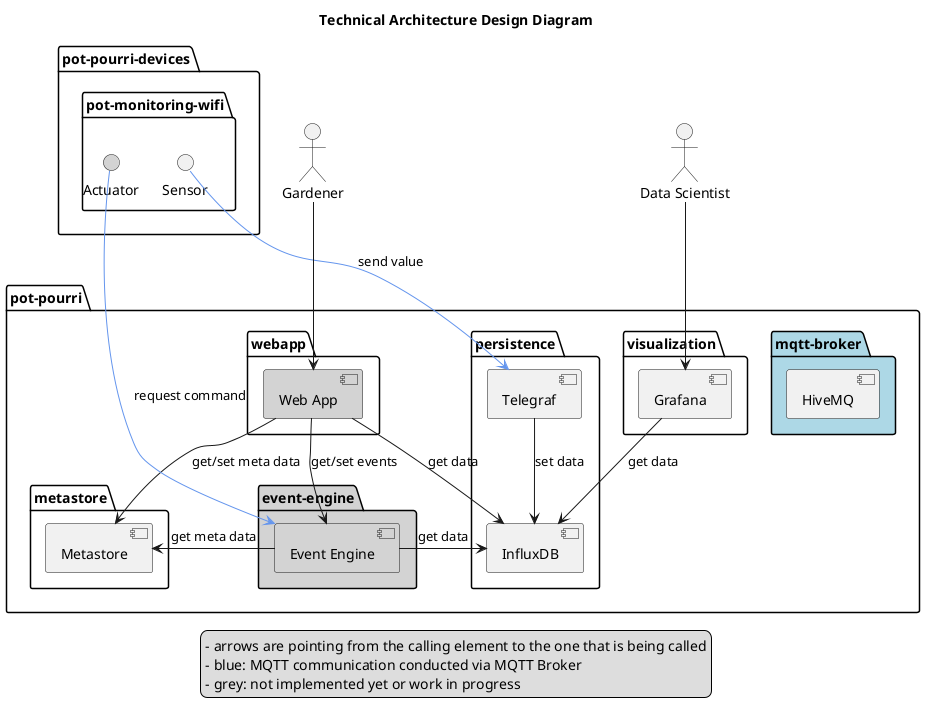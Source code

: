 @startuml
skinparam componentStyle uml2

title Technical Architecture Design Diagram

actor Gardener
actor :Data Scientist:

package "pot-pourri" {

    package "mqtt-broker" #LightBlue {  
        [HiveMQ] as MQTTBroker
    }
    
    package "visualization" {
        [Grafana]
    }

    package "persistence" {
        [InfluxDB]
        [Telegraf]
    }

    package "metastore" {
        [Metastore]
    }

    package "event-engine" #LightGrey {
        [Event Engine] #LightGrey
    }

    ' package "datastore" {
    '     [Datastore] #LightGrey
    ' }

    package "webapp" {
        [Web App] #LightGrey
    }
}

package "pot-pourri-devices" {
    package "pot-monitoring-wifi" {
        () "Sensor"
        () "Actuator" #LightGrey
    }
}

:Data Scientist: --> [Grafana]
[Grafana] -[norank]-> [InfluxDB] : get data

[Sensor] --> [Telegraf] #CornflowerBlue : send value
' [Sensor] --> [Datastore] #CornflowerBlue : send value
[Telegraf] --> [InfluxDB] : set data

Gardener --> [Web App]
[Web App] -> [Metastore] : get/set meta data
[Web App] --> [Event Engine] : get/set events
[Web App] --> [InfluxDB] : get data

[Event Engine] -> [InfluxDB] : get data
[Event Engine] -> [Metastore] : get meta data
[Actuator] -> [Event Engine] #CornflowerBlue : request command

legend 
    - arrows are pointing from the calling element to the one that is being called
    - blue: MQTT communication conducted via MQTT Broker
    - grey: not implemented yet or work in progress
    'pot-pourri-devices can be found in a separate repository
    'Devices have to call other participants in order to allow energy savings with deep-sleep mode.
    'Deep-sleep mode might not be relevant for Actuators since they will need a lot more energy and therefore an external power supply.
endlegend
@enduml